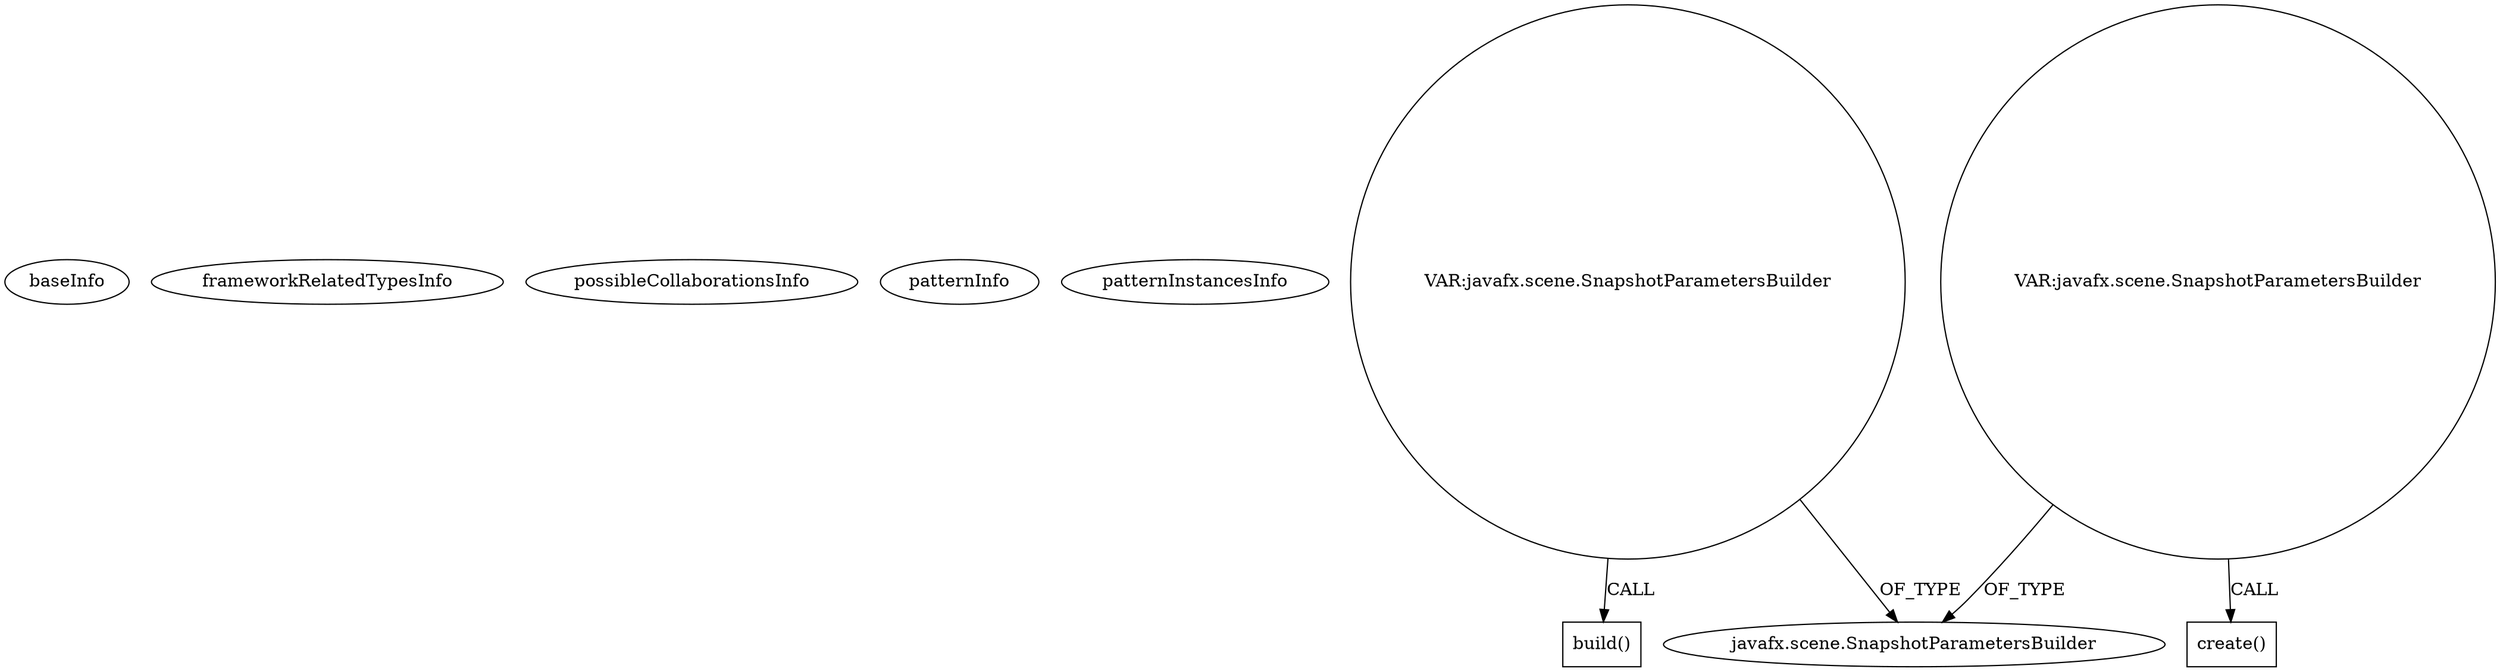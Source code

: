 digraph {
baseInfo[graphId=4619,category="pattern",isAnonymous=false,possibleRelation=false]
frameworkRelatedTypesInfo[]
possibleCollaborationsInfo[]
patternInfo[frequency=2.0,patternRootClient=null]
patternInstancesInfo[0="HioLeong-DrawApp~/HioLeong-DrawApp/DrawApp-master/src/main/java/comp2013/hleong/drawapp/DrawApp.java~DrawApp~524",1="HioLeong-DrawApp~/HioLeong-DrawApp/DrawApp-master/src/main/java/comp2013/hleong/drawapp/DrawApp.java~void init(javafx.stage.Stage)~527"]
21[label="javafx.scene.SnapshotParametersBuilder",vertexType="FRAMEWORK_CLASS_TYPE",isFrameworkType=false]
19[label="VAR:javafx.scene.SnapshotParametersBuilder",vertexType="VARIABLE_EXPRESION",isFrameworkType=false,shape=circle]
20[label="build()",vertexType="INSIDE_CALL",isFrameworkType=false,shape=box]
22[label="VAR:javafx.scene.SnapshotParametersBuilder",vertexType="VARIABLE_EXPRESION",isFrameworkType=false,shape=circle]
23[label="create()",vertexType="INSIDE_CALL",isFrameworkType=false,shape=box]
19->21[label="OF_TYPE"]
22->21[label="OF_TYPE"]
19->20[label="CALL"]
22->23[label="CALL"]
}
